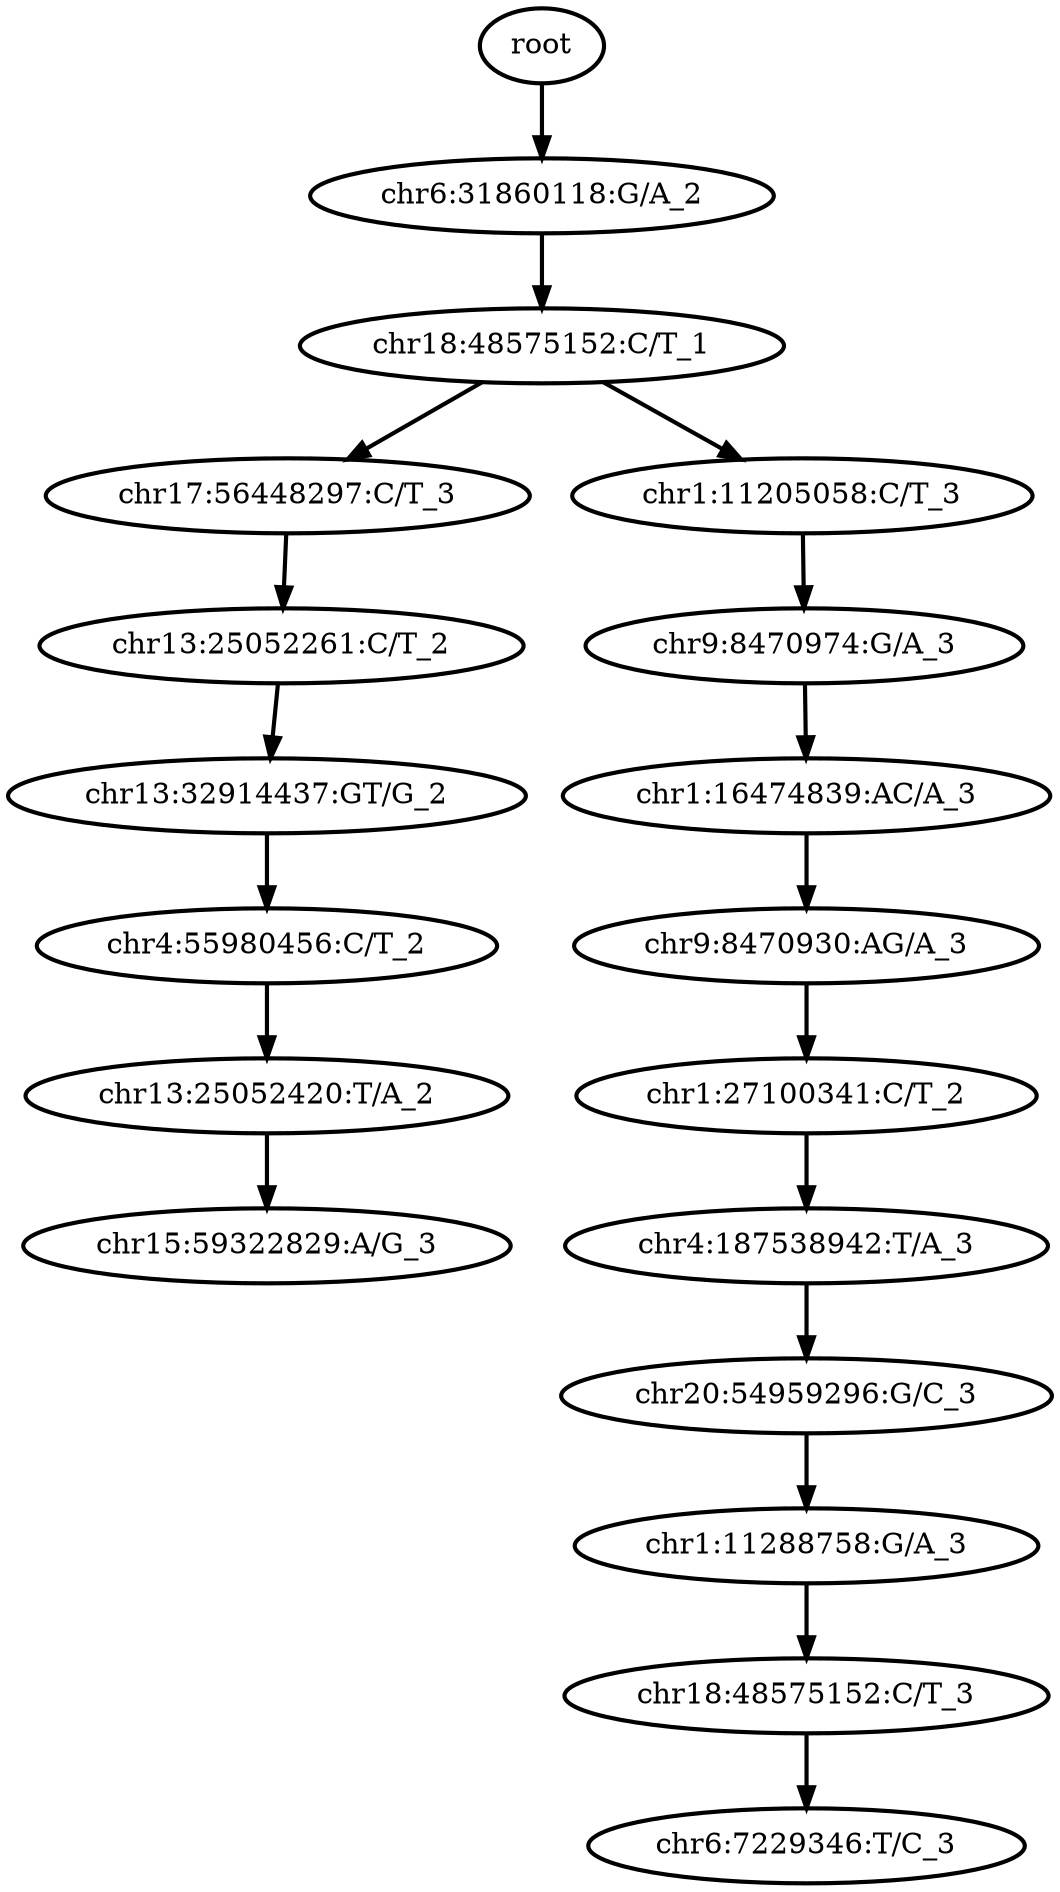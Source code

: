 digraph N {
	overlap="false"
	rankdir="TB"
	0 [label="root", style="bold"];
	1 [label="chr6:31860118:G/A_2", style="bold"];
	2 [label="chr18:48575152:C/T_1", style="bold"];
	3 [label="chr17:56448297:C/T_3", style="bold"];
	4 [label="chr13:25052261:C/T_2", style="bold"];
	5 [label="chr13:32914437:GT/G_2", style="bold"];
	6 [label="chr4:55980456:C/T_2", style="bold"];
	7 [label="chr13:25052420:T/A_2", style="bold"];
	8 [label="chr15:59322829:A/G_3", style="bold"];
	9 [label="chr1:11205058:C/T_3", style="bold"];
	10 [label="chr9:8470974:G/A_3", style="bold"];
	11 [label="chr1:16474839:AC/A_3", style="bold"];
	12 [label="chr9:8470930:AG/A_3", style="bold"];
	13 [label="chr1:27100341:C/T_2", style="bold"];
	14 [label="chr4:187538942:T/A_3", style="bold"];
	15 [label="chr20:54959296:G/C_3", style="bold"];
	16 [label="chr1:11288758:G/A_3", style="bold"];
	17 [label="chr18:48575152:C/T_3", style="bold"];
	18 [label="chr6:7229346:T/C_3", style="bold"];
	0 -> 1 [style="bold"];
	1 -> 2 [style="bold"];
	2 -> 3 [style="bold"];
	2 -> 9 [style="bold"];
	3 -> 4 [style="bold"];
	4 -> 5 [style="bold"];
	5 -> 6 [style="bold"];
	6 -> 7 [style="bold"];
	7 -> 8 [style="bold"];
	9 -> 10 [style="bold"];
	10 -> 11 [style="bold"];
	11 -> 12 [style="bold"];
	12 -> 13 [style="bold"];
	13 -> 14 [style="bold"];
	14 -> 15 [style="bold"];
	15 -> 16 [style="bold"];
	16 -> 17 [style="bold"];
	17 -> 18 [style="bold"];
}